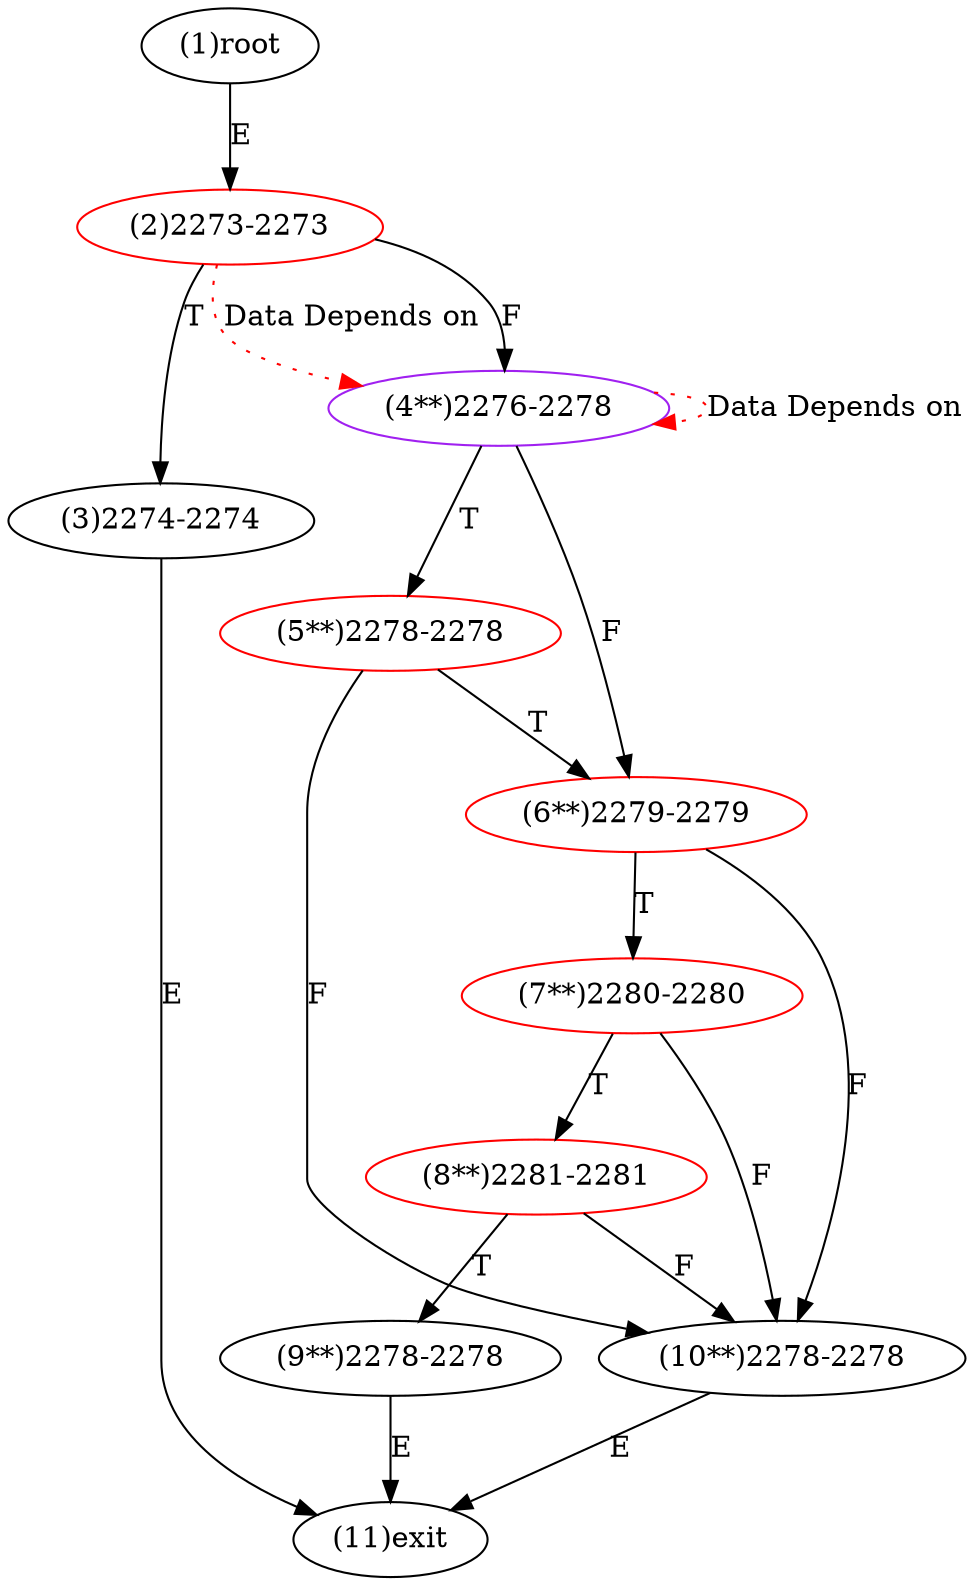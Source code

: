 digraph "" { 
1[ label="(1)root"];
2[ label="(2)2273-2273",color=red];
3[ label="(3)2274-2274"];
4[ label="(4**)2276-2278",color=purple];
5[ label="(5**)2278-2278",color=red];
6[ label="(6**)2279-2279",color=red];
7[ label="(7**)2280-2280",color=red];
8[ label="(8**)2281-2281",color=red];
9[ label="(9**)2278-2278"];
10[ label="(10**)2278-2278"];
11[ label="(11)exit"];
1->2[ label="E"];
2->4[ label="F"];
2->3[ label="T"];
3->11[ label="E"];
4->6[ label="F"];
4->5[ label="T"];
5->10[ label="F"];
5->6[ label="T"];
6->10[ label="F"];
6->7[ label="T"];
7->10[ label="F"];
7->8[ label="T"];
8->10[ label="F"];
8->9[ label="T"];
9->11[ label="E"];
10->11[ label="E"];
2->4[ color="red" label="Data Depends on" style = dotted ];
4->4[ color="red" label="Data Depends on" style = dotted ];
}